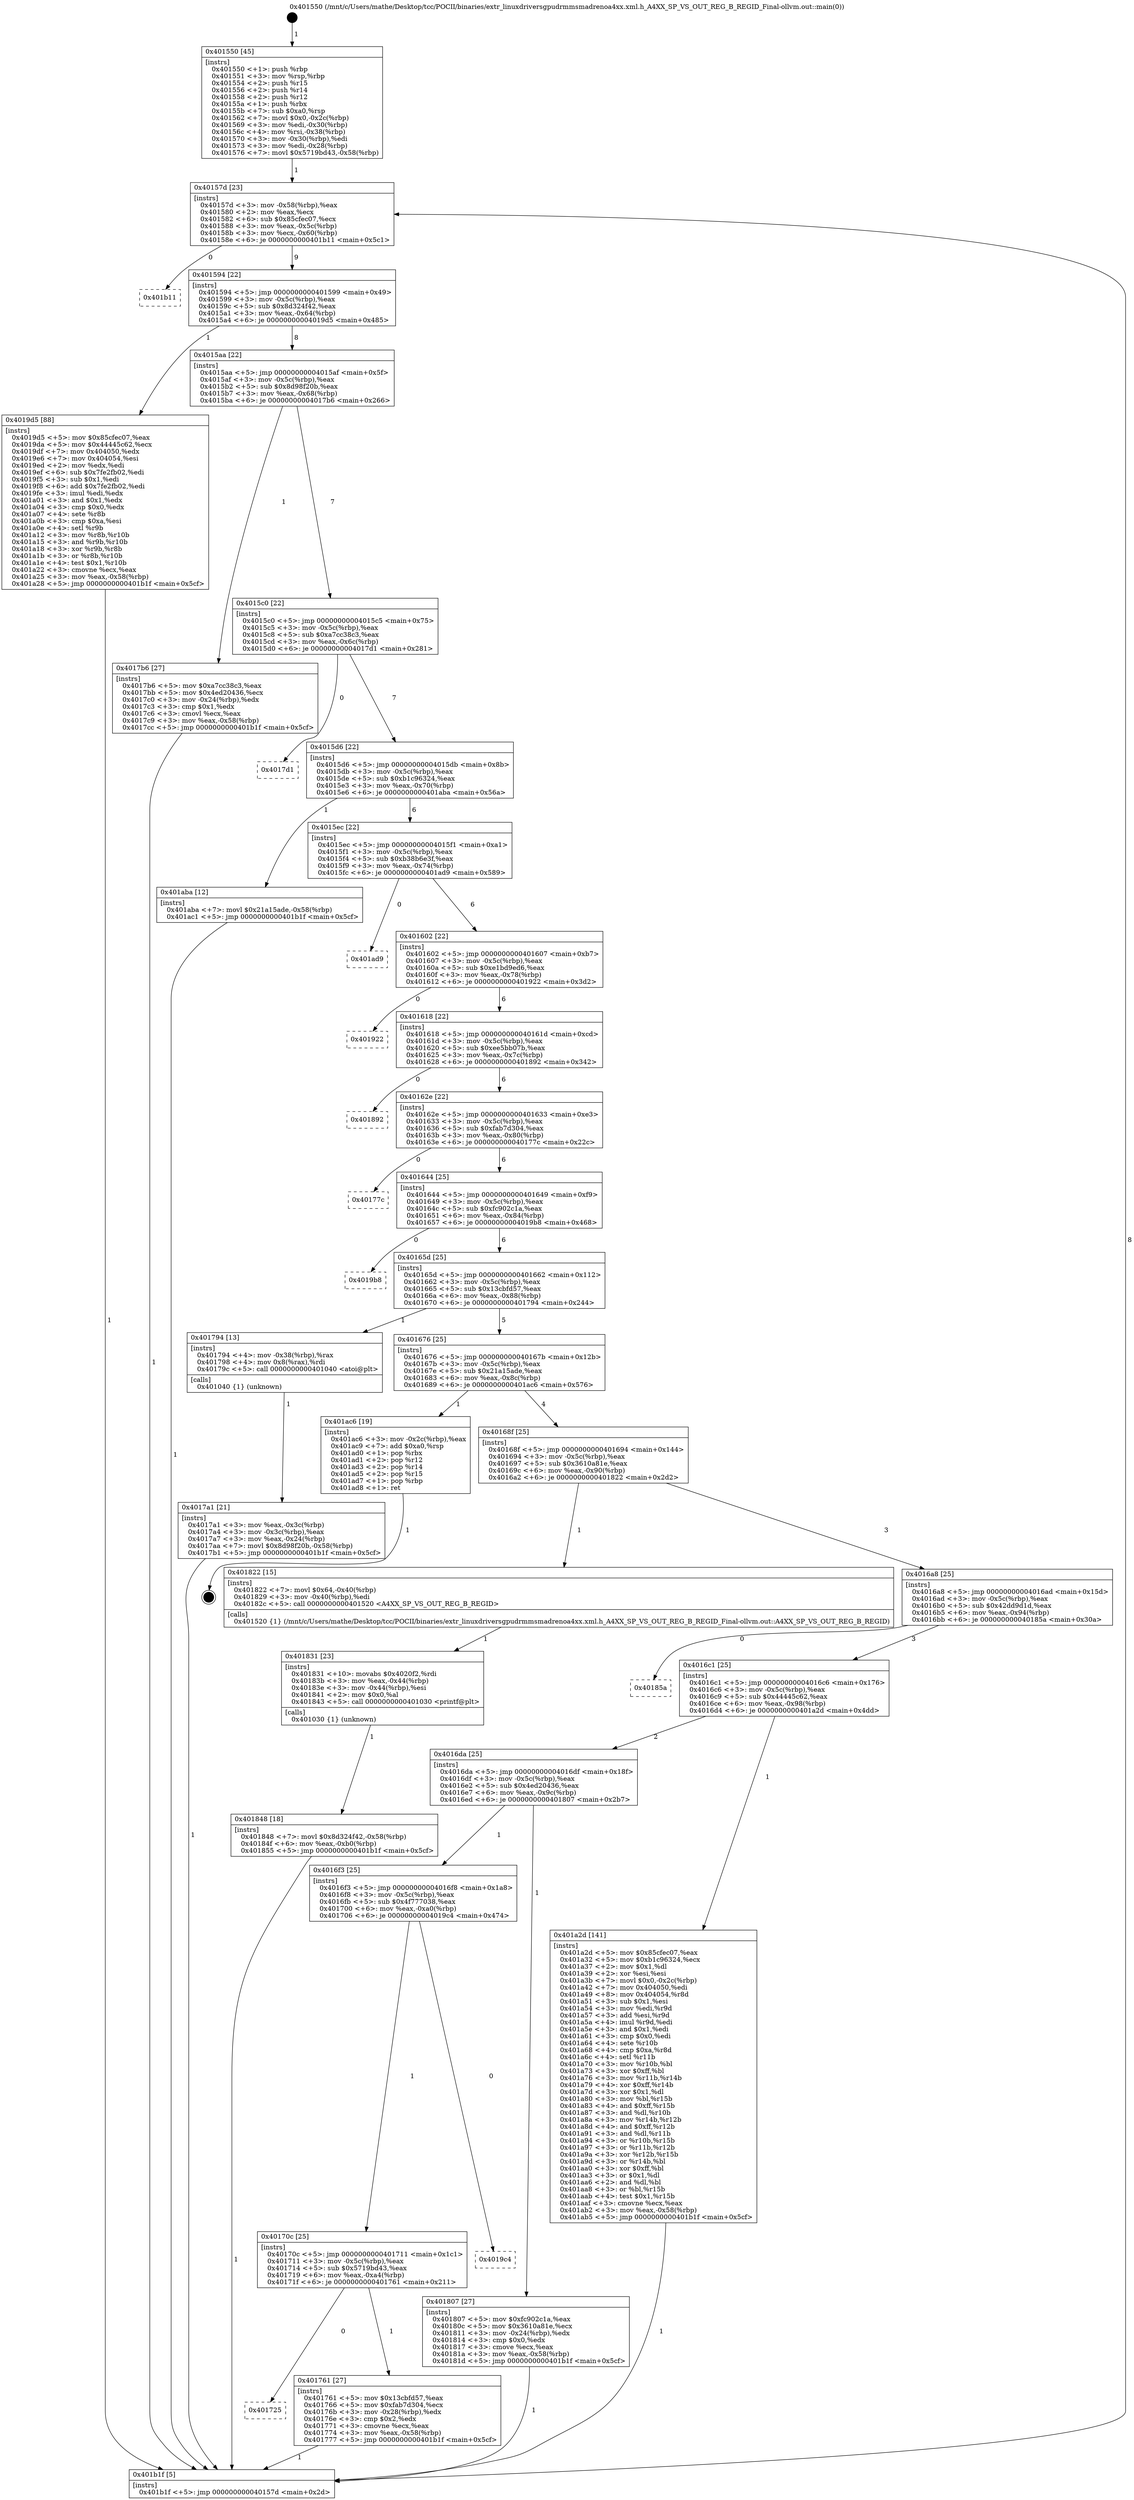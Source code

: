 digraph "0x401550" {
  label = "0x401550 (/mnt/c/Users/mathe/Desktop/tcc/POCII/binaries/extr_linuxdriversgpudrmmsmadrenoa4xx.xml.h_A4XX_SP_VS_OUT_REG_B_REGID_Final-ollvm.out::main(0))"
  labelloc = "t"
  node[shape=record]

  Entry [label="",width=0.3,height=0.3,shape=circle,fillcolor=black,style=filled]
  "0x40157d" [label="{
     0x40157d [23]\l
     | [instrs]\l
     &nbsp;&nbsp;0x40157d \<+3\>: mov -0x58(%rbp),%eax\l
     &nbsp;&nbsp;0x401580 \<+2\>: mov %eax,%ecx\l
     &nbsp;&nbsp;0x401582 \<+6\>: sub $0x85cfec07,%ecx\l
     &nbsp;&nbsp;0x401588 \<+3\>: mov %eax,-0x5c(%rbp)\l
     &nbsp;&nbsp;0x40158b \<+3\>: mov %ecx,-0x60(%rbp)\l
     &nbsp;&nbsp;0x40158e \<+6\>: je 0000000000401b11 \<main+0x5c1\>\l
  }"]
  "0x401b11" [label="{
     0x401b11\l
  }", style=dashed]
  "0x401594" [label="{
     0x401594 [22]\l
     | [instrs]\l
     &nbsp;&nbsp;0x401594 \<+5\>: jmp 0000000000401599 \<main+0x49\>\l
     &nbsp;&nbsp;0x401599 \<+3\>: mov -0x5c(%rbp),%eax\l
     &nbsp;&nbsp;0x40159c \<+5\>: sub $0x8d324f42,%eax\l
     &nbsp;&nbsp;0x4015a1 \<+3\>: mov %eax,-0x64(%rbp)\l
     &nbsp;&nbsp;0x4015a4 \<+6\>: je 00000000004019d5 \<main+0x485\>\l
  }"]
  Exit [label="",width=0.3,height=0.3,shape=circle,fillcolor=black,style=filled,peripheries=2]
  "0x4019d5" [label="{
     0x4019d5 [88]\l
     | [instrs]\l
     &nbsp;&nbsp;0x4019d5 \<+5\>: mov $0x85cfec07,%eax\l
     &nbsp;&nbsp;0x4019da \<+5\>: mov $0x44445c62,%ecx\l
     &nbsp;&nbsp;0x4019df \<+7\>: mov 0x404050,%edx\l
     &nbsp;&nbsp;0x4019e6 \<+7\>: mov 0x404054,%esi\l
     &nbsp;&nbsp;0x4019ed \<+2\>: mov %edx,%edi\l
     &nbsp;&nbsp;0x4019ef \<+6\>: sub $0x7fe2fb02,%edi\l
     &nbsp;&nbsp;0x4019f5 \<+3\>: sub $0x1,%edi\l
     &nbsp;&nbsp;0x4019f8 \<+6\>: add $0x7fe2fb02,%edi\l
     &nbsp;&nbsp;0x4019fe \<+3\>: imul %edi,%edx\l
     &nbsp;&nbsp;0x401a01 \<+3\>: and $0x1,%edx\l
     &nbsp;&nbsp;0x401a04 \<+3\>: cmp $0x0,%edx\l
     &nbsp;&nbsp;0x401a07 \<+4\>: sete %r8b\l
     &nbsp;&nbsp;0x401a0b \<+3\>: cmp $0xa,%esi\l
     &nbsp;&nbsp;0x401a0e \<+4\>: setl %r9b\l
     &nbsp;&nbsp;0x401a12 \<+3\>: mov %r8b,%r10b\l
     &nbsp;&nbsp;0x401a15 \<+3\>: and %r9b,%r10b\l
     &nbsp;&nbsp;0x401a18 \<+3\>: xor %r9b,%r8b\l
     &nbsp;&nbsp;0x401a1b \<+3\>: or %r8b,%r10b\l
     &nbsp;&nbsp;0x401a1e \<+4\>: test $0x1,%r10b\l
     &nbsp;&nbsp;0x401a22 \<+3\>: cmovne %ecx,%eax\l
     &nbsp;&nbsp;0x401a25 \<+3\>: mov %eax,-0x58(%rbp)\l
     &nbsp;&nbsp;0x401a28 \<+5\>: jmp 0000000000401b1f \<main+0x5cf\>\l
  }"]
  "0x4015aa" [label="{
     0x4015aa [22]\l
     | [instrs]\l
     &nbsp;&nbsp;0x4015aa \<+5\>: jmp 00000000004015af \<main+0x5f\>\l
     &nbsp;&nbsp;0x4015af \<+3\>: mov -0x5c(%rbp),%eax\l
     &nbsp;&nbsp;0x4015b2 \<+5\>: sub $0x8d98f20b,%eax\l
     &nbsp;&nbsp;0x4015b7 \<+3\>: mov %eax,-0x68(%rbp)\l
     &nbsp;&nbsp;0x4015ba \<+6\>: je 00000000004017b6 \<main+0x266\>\l
  }"]
  "0x401848" [label="{
     0x401848 [18]\l
     | [instrs]\l
     &nbsp;&nbsp;0x401848 \<+7\>: movl $0x8d324f42,-0x58(%rbp)\l
     &nbsp;&nbsp;0x40184f \<+6\>: mov %eax,-0xb0(%rbp)\l
     &nbsp;&nbsp;0x401855 \<+5\>: jmp 0000000000401b1f \<main+0x5cf\>\l
  }"]
  "0x4017b6" [label="{
     0x4017b6 [27]\l
     | [instrs]\l
     &nbsp;&nbsp;0x4017b6 \<+5\>: mov $0xa7cc38c3,%eax\l
     &nbsp;&nbsp;0x4017bb \<+5\>: mov $0x4ed20436,%ecx\l
     &nbsp;&nbsp;0x4017c0 \<+3\>: mov -0x24(%rbp),%edx\l
     &nbsp;&nbsp;0x4017c3 \<+3\>: cmp $0x1,%edx\l
     &nbsp;&nbsp;0x4017c6 \<+3\>: cmovl %ecx,%eax\l
     &nbsp;&nbsp;0x4017c9 \<+3\>: mov %eax,-0x58(%rbp)\l
     &nbsp;&nbsp;0x4017cc \<+5\>: jmp 0000000000401b1f \<main+0x5cf\>\l
  }"]
  "0x4015c0" [label="{
     0x4015c0 [22]\l
     | [instrs]\l
     &nbsp;&nbsp;0x4015c0 \<+5\>: jmp 00000000004015c5 \<main+0x75\>\l
     &nbsp;&nbsp;0x4015c5 \<+3\>: mov -0x5c(%rbp),%eax\l
     &nbsp;&nbsp;0x4015c8 \<+5\>: sub $0xa7cc38c3,%eax\l
     &nbsp;&nbsp;0x4015cd \<+3\>: mov %eax,-0x6c(%rbp)\l
     &nbsp;&nbsp;0x4015d0 \<+6\>: je 00000000004017d1 \<main+0x281\>\l
  }"]
  "0x401831" [label="{
     0x401831 [23]\l
     | [instrs]\l
     &nbsp;&nbsp;0x401831 \<+10\>: movabs $0x4020f2,%rdi\l
     &nbsp;&nbsp;0x40183b \<+3\>: mov %eax,-0x44(%rbp)\l
     &nbsp;&nbsp;0x40183e \<+3\>: mov -0x44(%rbp),%esi\l
     &nbsp;&nbsp;0x401841 \<+2\>: mov $0x0,%al\l
     &nbsp;&nbsp;0x401843 \<+5\>: call 0000000000401030 \<printf@plt\>\l
     | [calls]\l
     &nbsp;&nbsp;0x401030 \{1\} (unknown)\l
  }"]
  "0x4017d1" [label="{
     0x4017d1\l
  }", style=dashed]
  "0x4015d6" [label="{
     0x4015d6 [22]\l
     | [instrs]\l
     &nbsp;&nbsp;0x4015d6 \<+5\>: jmp 00000000004015db \<main+0x8b\>\l
     &nbsp;&nbsp;0x4015db \<+3\>: mov -0x5c(%rbp),%eax\l
     &nbsp;&nbsp;0x4015de \<+5\>: sub $0xb1c96324,%eax\l
     &nbsp;&nbsp;0x4015e3 \<+3\>: mov %eax,-0x70(%rbp)\l
     &nbsp;&nbsp;0x4015e6 \<+6\>: je 0000000000401aba \<main+0x56a\>\l
  }"]
  "0x4017a1" [label="{
     0x4017a1 [21]\l
     | [instrs]\l
     &nbsp;&nbsp;0x4017a1 \<+3\>: mov %eax,-0x3c(%rbp)\l
     &nbsp;&nbsp;0x4017a4 \<+3\>: mov -0x3c(%rbp),%eax\l
     &nbsp;&nbsp;0x4017a7 \<+3\>: mov %eax,-0x24(%rbp)\l
     &nbsp;&nbsp;0x4017aa \<+7\>: movl $0x8d98f20b,-0x58(%rbp)\l
     &nbsp;&nbsp;0x4017b1 \<+5\>: jmp 0000000000401b1f \<main+0x5cf\>\l
  }"]
  "0x401aba" [label="{
     0x401aba [12]\l
     | [instrs]\l
     &nbsp;&nbsp;0x401aba \<+7\>: movl $0x21a15ade,-0x58(%rbp)\l
     &nbsp;&nbsp;0x401ac1 \<+5\>: jmp 0000000000401b1f \<main+0x5cf\>\l
  }"]
  "0x4015ec" [label="{
     0x4015ec [22]\l
     | [instrs]\l
     &nbsp;&nbsp;0x4015ec \<+5\>: jmp 00000000004015f1 \<main+0xa1\>\l
     &nbsp;&nbsp;0x4015f1 \<+3\>: mov -0x5c(%rbp),%eax\l
     &nbsp;&nbsp;0x4015f4 \<+5\>: sub $0xb38b6e3f,%eax\l
     &nbsp;&nbsp;0x4015f9 \<+3\>: mov %eax,-0x74(%rbp)\l
     &nbsp;&nbsp;0x4015fc \<+6\>: je 0000000000401ad9 \<main+0x589\>\l
  }"]
  "0x401550" [label="{
     0x401550 [45]\l
     | [instrs]\l
     &nbsp;&nbsp;0x401550 \<+1\>: push %rbp\l
     &nbsp;&nbsp;0x401551 \<+3\>: mov %rsp,%rbp\l
     &nbsp;&nbsp;0x401554 \<+2\>: push %r15\l
     &nbsp;&nbsp;0x401556 \<+2\>: push %r14\l
     &nbsp;&nbsp;0x401558 \<+2\>: push %r12\l
     &nbsp;&nbsp;0x40155a \<+1\>: push %rbx\l
     &nbsp;&nbsp;0x40155b \<+7\>: sub $0xa0,%rsp\l
     &nbsp;&nbsp;0x401562 \<+7\>: movl $0x0,-0x2c(%rbp)\l
     &nbsp;&nbsp;0x401569 \<+3\>: mov %edi,-0x30(%rbp)\l
     &nbsp;&nbsp;0x40156c \<+4\>: mov %rsi,-0x38(%rbp)\l
     &nbsp;&nbsp;0x401570 \<+3\>: mov -0x30(%rbp),%edi\l
     &nbsp;&nbsp;0x401573 \<+3\>: mov %edi,-0x28(%rbp)\l
     &nbsp;&nbsp;0x401576 \<+7\>: movl $0x5719bd43,-0x58(%rbp)\l
  }"]
  "0x401ad9" [label="{
     0x401ad9\l
  }", style=dashed]
  "0x401602" [label="{
     0x401602 [22]\l
     | [instrs]\l
     &nbsp;&nbsp;0x401602 \<+5\>: jmp 0000000000401607 \<main+0xb7\>\l
     &nbsp;&nbsp;0x401607 \<+3\>: mov -0x5c(%rbp),%eax\l
     &nbsp;&nbsp;0x40160a \<+5\>: sub $0xe1bd9ed6,%eax\l
     &nbsp;&nbsp;0x40160f \<+3\>: mov %eax,-0x78(%rbp)\l
     &nbsp;&nbsp;0x401612 \<+6\>: je 0000000000401922 \<main+0x3d2\>\l
  }"]
  "0x401b1f" [label="{
     0x401b1f [5]\l
     | [instrs]\l
     &nbsp;&nbsp;0x401b1f \<+5\>: jmp 000000000040157d \<main+0x2d\>\l
  }"]
  "0x401922" [label="{
     0x401922\l
  }", style=dashed]
  "0x401618" [label="{
     0x401618 [22]\l
     | [instrs]\l
     &nbsp;&nbsp;0x401618 \<+5\>: jmp 000000000040161d \<main+0xcd\>\l
     &nbsp;&nbsp;0x40161d \<+3\>: mov -0x5c(%rbp),%eax\l
     &nbsp;&nbsp;0x401620 \<+5\>: sub $0xee5bb07b,%eax\l
     &nbsp;&nbsp;0x401625 \<+3\>: mov %eax,-0x7c(%rbp)\l
     &nbsp;&nbsp;0x401628 \<+6\>: je 0000000000401892 \<main+0x342\>\l
  }"]
  "0x401725" [label="{
     0x401725\l
  }", style=dashed]
  "0x401892" [label="{
     0x401892\l
  }", style=dashed]
  "0x40162e" [label="{
     0x40162e [22]\l
     | [instrs]\l
     &nbsp;&nbsp;0x40162e \<+5\>: jmp 0000000000401633 \<main+0xe3\>\l
     &nbsp;&nbsp;0x401633 \<+3\>: mov -0x5c(%rbp),%eax\l
     &nbsp;&nbsp;0x401636 \<+5\>: sub $0xfab7d304,%eax\l
     &nbsp;&nbsp;0x40163b \<+3\>: mov %eax,-0x80(%rbp)\l
     &nbsp;&nbsp;0x40163e \<+6\>: je 000000000040177c \<main+0x22c\>\l
  }"]
  "0x401761" [label="{
     0x401761 [27]\l
     | [instrs]\l
     &nbsp;&nbsp;0x401761 \<+5\>: mov $0x13cbfd57,%eax\l
     &nbsp;&nbsp;0x401766 \<+5\>: mov $0xfab7d304,%ecx\l
     &nbsp;&nbsp;0x40176b \<+3\>: mov -0x28(%rbp),%edx\l
     &nbsp;&nbsp;0x40176e \<+3\>: cmp $0x2,%edx\l
     &nbsp;&nbsp;0x401771 \<+3\>: cmovne %ecx,%eax\l
     &nbsp;&nbsp;0x401774 \<+3\>: mov %eax,-0x58(%rbp)\l
     &nbsp;&nbsp;0x401777 \<+5\>: jmp 0000000000401b1f \<main+0x5cf\>\l
  }"]
  "0x40177c" [label="{
     0x40177c\l
  }", style=dashed]
  "0x401644" [label="{
     0x401644 [25]\l
     | [instrs]\l
     &nbsp;&nbsp;0x401644 \<+5\>: jmp 0000000000401649 \<main+0xf9\>\l
     &nbsp;&nbsp;0x401649 \<+3\>: mov -0x5c(%rbp),%eax\l
     &nbsp;&nbsp;0x40164c \<+5\>: sub $0xfc902c1a,%eax\l
     &nbsp;&nbsp;0x401651 \<+6\>: mov %eax,-0x84(%rbp)\l
     &nbsp;&nbsp;0x401657 \<+6\>: je 00000000004019b8 \<main+0x468\>\l
  }"]
  "0x40170c" [label="{
     0x40170c [25]\l
     | [instrs]\l
     &nbsp;&nbsp;0x40170c \<+5\>: jmp 0000000000401711 \<main+0x1c1\>\l
     &nbsp;&nbsp;0x401711 \<+3\>: mov -0x5c(%rbp),%eax\l
     &nbsp;&nbsp;0x401714 \<+5\>: sub $0x5719bd43,%eax\l
     &nbsp;&nbsp;0x401719 \<+6\>: mov %eax,-0xa4(%rbp)\l
     &nbsp;&nbsp;0x40171f \<+6\>: je 0000000000401761 \<main+0x211\>\l
  }"]
  "0x4019b8" [label="{
     0x4019b8\l
  }", style=dashed]
  "0x40165d" [label="{
     0x40165d [25]\l
     | [instrs]\l
     &nbsp;&nbsp;0x40165d \<+5\>: jmp 0000000000401662 \<main+0x112\>\l
     &nbsp;&nbsp;0x401662 \<+3\>: mov -0x5c(%rbp),%eax\l
     &nbsp;&nbsp;0x401665 \<+5\>: sub $0x13cbfd57,%eax\l
     &nbsp;&nbsp;0x40166a \<+6\>: mov %eax,-0x88(%rbp)\l
     &nbsp;&nbsp;0x401670 \<+6\>: je 0000000000401794 \<main+0x244\>\l
  }"]
  "0x4019c4" [label="{
     0x4019c4\l
  }", style=dashed]
  "0x401794" [label="{
     0x401794 [13]\l
     | [instrs]\l
     &nbsp;&nbsp;0x401794 \<+4\>: mov -0x38(%rbp),%rax\l
     &nbsp;&nbsp;0x401798 \<+4\>: mov 0x8(%rax),%rdi\l
     &nbsp;&nbsp;0x40179c \<+5\>: call 0000000000401040 \<atoi@plt\>\l
     | [calls]\l
     &nbsp;&nbsp;0x401040 \{1\} (unknown)\l
  }"]
  "0x401676" [label="{
     0x401676 [25]\l
     | [instrs]\l
     &nbsp;&nbsp;0x401676 \<+5\>: jmp 000000000040167b \<main+0x12b\>\l
     &nbsp;&nbsp;0x40167b \<+3\>: mov -0x5c(%rbp),%eax\l
     &nbsp;&nbsp;0x40167e \<+5\>: sub $0x21a15ade,%eax\l
     &nbsp;&nbsp;0x401683 \<+6\>: mov %eax,-0x8c(%rbp)\l
     &nbsp;&nbsp;0x401689 \<+6\>: je 0000000000401ac6 \<main+0x576\>\l
  }"]
  "0x4016f3" [label="{
     0x4016f3 [25]\l
     | [instrs]\l
     &nbsp;&nbsp;0x4016f3 \<+5\>: jmp 00000000004016f8 \<main+0x1a8\>\l
     &nbsp;&nbsp;0x4016f8 \<+3\>: mov -0x5c(%rbp),%eax\l
     &nbsp;&nbsp;0x4016fb \<+5\>: sub $0x4f777038,%eax\l
     &nbsp;&nbsp;0x401700 \<+6\>: mov %eax,-0xa0(%rbp)\l
     &nbsp;&nbsp;0x401706 \<+6\>: je 00000000004019c4 \<main+0x474\>\l
  }"]
  "0x401ac6" [label="{
     0x401ac6 [19]\l
     | [instrs]\l
     &nbsp;&nbsp;0x401ac6 \<+3\>: mov -0x2c(%rbp),%eax\l
     &nbsp;&nbsp;0x401ac9 \<+7\>: add $0xa0,%rsp\l
     &nbsp;&nbsp;0x401ad0 \<+1\>: pop %rbx\l
     &nbsp;&nbsp;0x401ad1 \<+2\>: pop %r12\l
     &nbsp;&nbsp;0x401ad3 \<+2\>: pop %r14\l
     &nbsp;&nbsp;0x401ad5 \<+2\>: pop %r15\l
     &nbsp;&nbsp;0x401ad7 \<+1\>: pop %rbp\l
     &nbsp;&nbsp;0x401ad8 \<+1\>: ret\l
  }"]
  "0x40168f" [label="{
     0x40168f [25]\l
     | [instrs]\l
     &nbsp;&nbsp;0x40168f \<+5\>: jmp 0000000000401694 \<main+0x144\>\l
     &nbsp;&nbsp;0x401694 \<+3\>: mov -0x5c(%rbp),%eax\l
     &nbsp;&nbsp;0x401697 \<+5\>: sub $0x3610a81e,%eax\l
     &nbsp;&nbsp;0x40169c \<+6\>: mov %eax,-0x90(%rbp)\l
     &nbsp;&nbsp;0x4016a2 \<+6\>: je 0000000000401822 \<main+0x2d2\>\l
  }"]
  "0x401807" [label="{
     0x401807 [27]\l
     | [instrs]\l
     &nbsp;&nbsp;0x401807 \<+5\>: mov $0xfc902c1a,%eax\l
     &nbsp;&nbsp;0x40180c \<+5\>: mov $0x3610a81e,%ecx\l
     &nbsp;&nbsp;0x401811 \<+3\>: mov -0x24(%rbp),%edx\l
     &nbsp;&nbsp;0x401814 \<+3\>: cmp $0x0,%edx\l
     &nbsp;&nbsp;0x401817 \<+3\>: cmove %ecx,%eax\l
     &nbsp;&nbsp;0x40181a \<+3\>: mov %eax,-0x58(%rbp)\l
     &nbsp;&nbsp;0x40181d \<+5\>: jmp 0000000000401b1f \<main+0x5cf\>\l
  }"]
  "0x401822" [label="{
     0x401822 [15]\l
     | [instrs]\l
     &nbsp;&nbsp;0x401822 \<+7\>: movl $0x64,-0x40(%rbp)\l
     &nbsp;&nbsp;0x401829 \<+3\>: mov -0x40(%rbp),%edi\l
     &nbsp;&nbsp;0x40182c \<+5\>: call 0000000000401520 \<A4XX_SP_VS_OUT_REG_B_REGID\>\l
     | [calls]\l
     &nbsp;&nbsp;0x401520 \{1\} (/mnt/c/Users/mathe/Desktop/tcc/POCII/binaries/extr_linuxdriversgpudrmmsmadrenoa4xx.xml.h_A4XX_SP_VS_OUT_REG_B_REGID_Final-ollvm.out::A4XX_SP_VS_OUT_REG_B_REGID)\l
  }"]
  "0x4016a8" [label="{
     0x4016a8 [25]\l
     | [instrs]\l
     &nbsp;&nbsp;0x4016a8 \<+5\>: jmp 00000000004016ad \<main+0x15d\>\l
     &nbsp;&nbsp;0x4016ad \<+3\>: mov -0x5c(%rbp),%eax\l
     &nbsp;&nbsp;0x4016b0 \<+5\>: sub $0x42dd9d1d,%eax\l
     &nbsp;&nbsp;0x4016b5 \<+6\>: mov %eax,-0x94(%rbp)\l
     &nbsp;&nbsp;0x4016bb \<+6\>: je 000000000040185a \<main+0x30a\>\l
  }"]
  "0x4016da" [label="{
     0x4016da [25]\l
     | [instrs]\l
     &nbsp;&nbsp;0x4016da \<+5\>: jmp 00000000004016df \<main+0x18f\>\l
     &nbsp;&nbsp;0x4016df \<+3\>: mov -0x5c(%rbp),%eax\l
     &nbsp;&nbsp;0x4016e2 \<+5\>: sub $0x4ed20436,%eax\l
     &nbsp;&nbsp;0x4016e7 \<+6\>: mov %eax,-0x9c(%rbp)\l
     &nbsp;&nbsp;0x4016ed \<+6\>: je 0000000000401807 \<main+0x2b7\>\l
  }"]
  "0x40185a" [label="{
     0x40185a\l
  }", style=dashed]
  "0x4016c1" [label="{
     0x4016c1 [25]\l
     | [instrs]\l
     &nbsp;&nbsp;0x4016c1 \<+5\>: jmp 00000000004016c6 \<main+0x176\>\l
     &nbsp;&nbsp;0x4016c6 \<+3\>: mov -0x5c(%rbp),%eax\l
     &nbsp;&nbsp;0x4016c9 \<+5\>: sub $0x44445c62,%eax\l
     &nbsp;&nbsp;0x4016ce \<+6\>: mov %eax,-0x98(%rbp)\l
     &nbsp;&nbsp;0x4016d4 \<+6\>: je 0000000000401a2d \<main+0x4dd\>\l
  }"]
  "0x401a2d" [label="{
     0x401a2d [141]\l
     | [instrs]\l
     &nbsp;&nbsp;0x401a2d \<+5\>: mov $0x85cfec07,%eax\l
     &nbsp;&nbsp;0x401a32 \<+5\>: mov $0xb1c96324,%ecx\l
     &nbsp;&nbsp;0x401a37 \<+2\>: mov $0x1,%dl\l
     &nbsp;&nbsp;0x401a39 \<+2\>: xor %esi,%esi\l
     &nbsp;&nbsp;0x401a3b \<+7\>: movl $0x0,-0x2c(%rbp)\l
     &nbsp;&nbsp;0x401a42 \<+7\>: mov 0x404050,%edi\l
     &nbsp;&nbsp;0x401a49 \<+8\>: mov 0x404054,%r8d\l
     &nbsp;&nbsp;0x401a51 \<+3\>: sub $0x1,%esi\l
     &nbsp;&nbsp;0x401a54 \<+3\>: mov %edi,%r9d\l
     &nbsp;&nbsp;0x401a57 \<+3\>: add %esi,%r9d\l
     &nbsp;&nbsp;0x401a5a \<+4\>: imul %r9d,%edi\l
     &nbsp;&nbsp;0x401a5e \<+3\>: and $0x1,%edi\l
     &nbsp;&nbsp;0x401a61 \<+3\>: cmp $0x0,%edi\l
     &nbsp;&nbsp;0x401a64 \<+4\>: sete %r10b\l
     &nbsp;&nbsp;0x401a68 \<+4\>: cmp $0xa,%r8d\l
     &nbsp;&nbsp;0x401a6c \<+4\>: setl %r11b\l
     &nbsp;&nbsp;0x401a70 \<+3\>: mov %r10b,%bl\l
     &nbsp;&nbsp;0x401a73 \<+3\>: xor $0xff,%bl\l
     &nbsp;&nbsp;0x401a76 \<+3\>: mov %r11b,%r14b\l
     &nbsp;&nbsp;0x401a79 \<+4\>: xor $0xff,%r14b\l
     &nbsp;&nbsp;0x401a7d \<+3\>: xor $0x1,%dl\l
     &nbsp;&nbsp;0x401a80 \<+3\>: mov %bl,%r15b\l
     &nbsp;&nbsp;0x401a83 \<+4\>: and $0xff,%r15b\l
     &nbsp;&nbsp;0x401a87 \<+3\>: and %dl,%r10b\l
     &nbsp;&nbsp;0x401a8a \<+3\>: mov %r14b,%r12b\l
     &nbsp;&nbsp;0x401a8d \<+4\>: and $0xff,%r12b\l
     &nbsp;&nbsp;0x401a91 \<+3\>: and %dl,%r11b\l
     &nbsp;&nbsp;0x401a94 \<+3\>: or %r10b,%r15b\l
     &nbsp;&nbsp;0x401a97 \<+3\>: or %r11b,%r12b\l
     &nbsp;&nbsp;0x401a9a \<+3\>: xor %r12b,%r15b\l
     &nbsp;&nbsp;0x401a9d \<+3\>: or %r14b,%bl\l
     &nbsp;&nbsp;0x401aa0 \<+3\>: xor $0xff,%bl\l
     &nbsp;&nbsp;0x401aa3 \<+3\>: or $0x1,%dl\l
     &nbsp;&nbsp;0x401aa6 \<+2\>: and %dl,%bl\l
     &nbsp;&nbsp;0x401aa8 \<+3\>: or %bl,%r15b\l
     &nbsp;&nbsp;0x401aab \<+4\>: test $0x1,%r15b\l
     &nbsp;&nbsp;0x401aaf \<+3\>: cmovne %ecx,%eax\l
     &nbsp;&nbsp;0x401ab2 \<+3\>: mov %eax,-0x58(%rbp)\l
     &nbsp;&nbsp;0x401ab5 \<+5\>: jmp 0000000000401b1f \<main+0x5cf\>\l
  }"]
  Entry -> "0x401550" [label=" 1"]
  "0x40157d" -> "0x401b11" [label=" 0"]
  "0x40157d" -> "0x401594" [label=" 9"]
  "0x401ac6" -> Exit [label=" 1"]
  "0x401594" -> "0x4019d5" [label=" 1"]
  "0x401594" -> "0x4015aa" [label=" 8"]
  "0x401aba" -> "0x401b1f" [label=" 1"]
  "0x4015aa" -> "0x4017b6" [label=" 1"]
  "0x4015aa" -> "0x4015c0" [label=" 7"]
  "0x401a2d" -> "0x401b1f" [label=" 1"]
  "0x4015c0" -> "0x4017d1" [label=" 0"]
  "0x4015c0" -> "0x4015d6" [label=" 7"]
  "0x4019d5" -> "0x401b1f" [label=" 1"]
  "0x4015d6" -> "0x401aba" [label=" 1"]
  "0x4015d6" -> "0x4015ec" [label=" 6"]
  "0x401848" -> "0x401b1f" [label=" 1"]
  "0x4015ec" -> "0x401ad9" [label=" 0"]
  "0x4015ec" -> "0x401602" [label=" 6"]
  "0x401831" -> "0x401848" [label=" 1"]
  "0x401602" -> "0x401922" [label=" 0"]
  "0x401602" -> "0x401618" [label=" 6"]
  "0x401822" -> "0x401831" [label=" 1"]
  "0x401618" -> "0x401892" [label=" 0"]
  "0x401618" -> "0x40162e" [label=" 6"]
  "0x401807" -> "0x401b1f" [label=" 1"]
  "0x40162e" -> "0x40177c" [label=" 0"]
  "0x40162e" -> "0x401644" [label=" 6"]
  "0x4017b6" -> "0x401b1f" [label=" 1"]
  "0x401644" -> "0x4019b8" [label=" 0"]
  "0x401644" -> "0x40165d" [label=" 6"]
  "0x401794" -> "0x4017a1" [label=" 1"]
  "0x40165d" -> "0x401794" [label=" 1"]
  "0x40165d" -> "0x401676" [label=" 5"]
  "0x401b1f" -> "0x40157d" [label=" 8"]
  "0x401676" -> "0x401ac6" [label=" 1"]
  "0x401676" -> "0x40168f" [label=" 4"]
  "0x401761" -> "0x401b1f" [label=" 1"]
  "0x40168f" -> "0x401822" [label=" 1"]
  "0x40168f" -> "0x4016a8" [label=" 3"]
  "0x40170c" -> "0x401725" [label=" 0"]
  "0x4016a8" -> "0x40185a" [label=" 0"]
  "0x4016a8" -> "0x4016c1" [label=" 3"]
  "0x4017a1" -> "0x401b1f" [label=" 1"]
  "0x4016c1" -> "0x401a2d" [label=" 1"]
  "0x4016c1" -> "0x4016da" [label=" 2"]
  "0x40170c" -> "0x401761" [label=" 1"]
  "0x4016da" -> "0x401807" [label=" 1"]
  "0x4016da" -> "0x4016f3" [label=" 1"]
  "0x401550" -> "0x40157d" [label=" 1"]
  "0x4016f3" -> "0x4019c4" [label=" 0"]
  "0x4016f3" -> "0x40170c" [label=" 1"]
}
